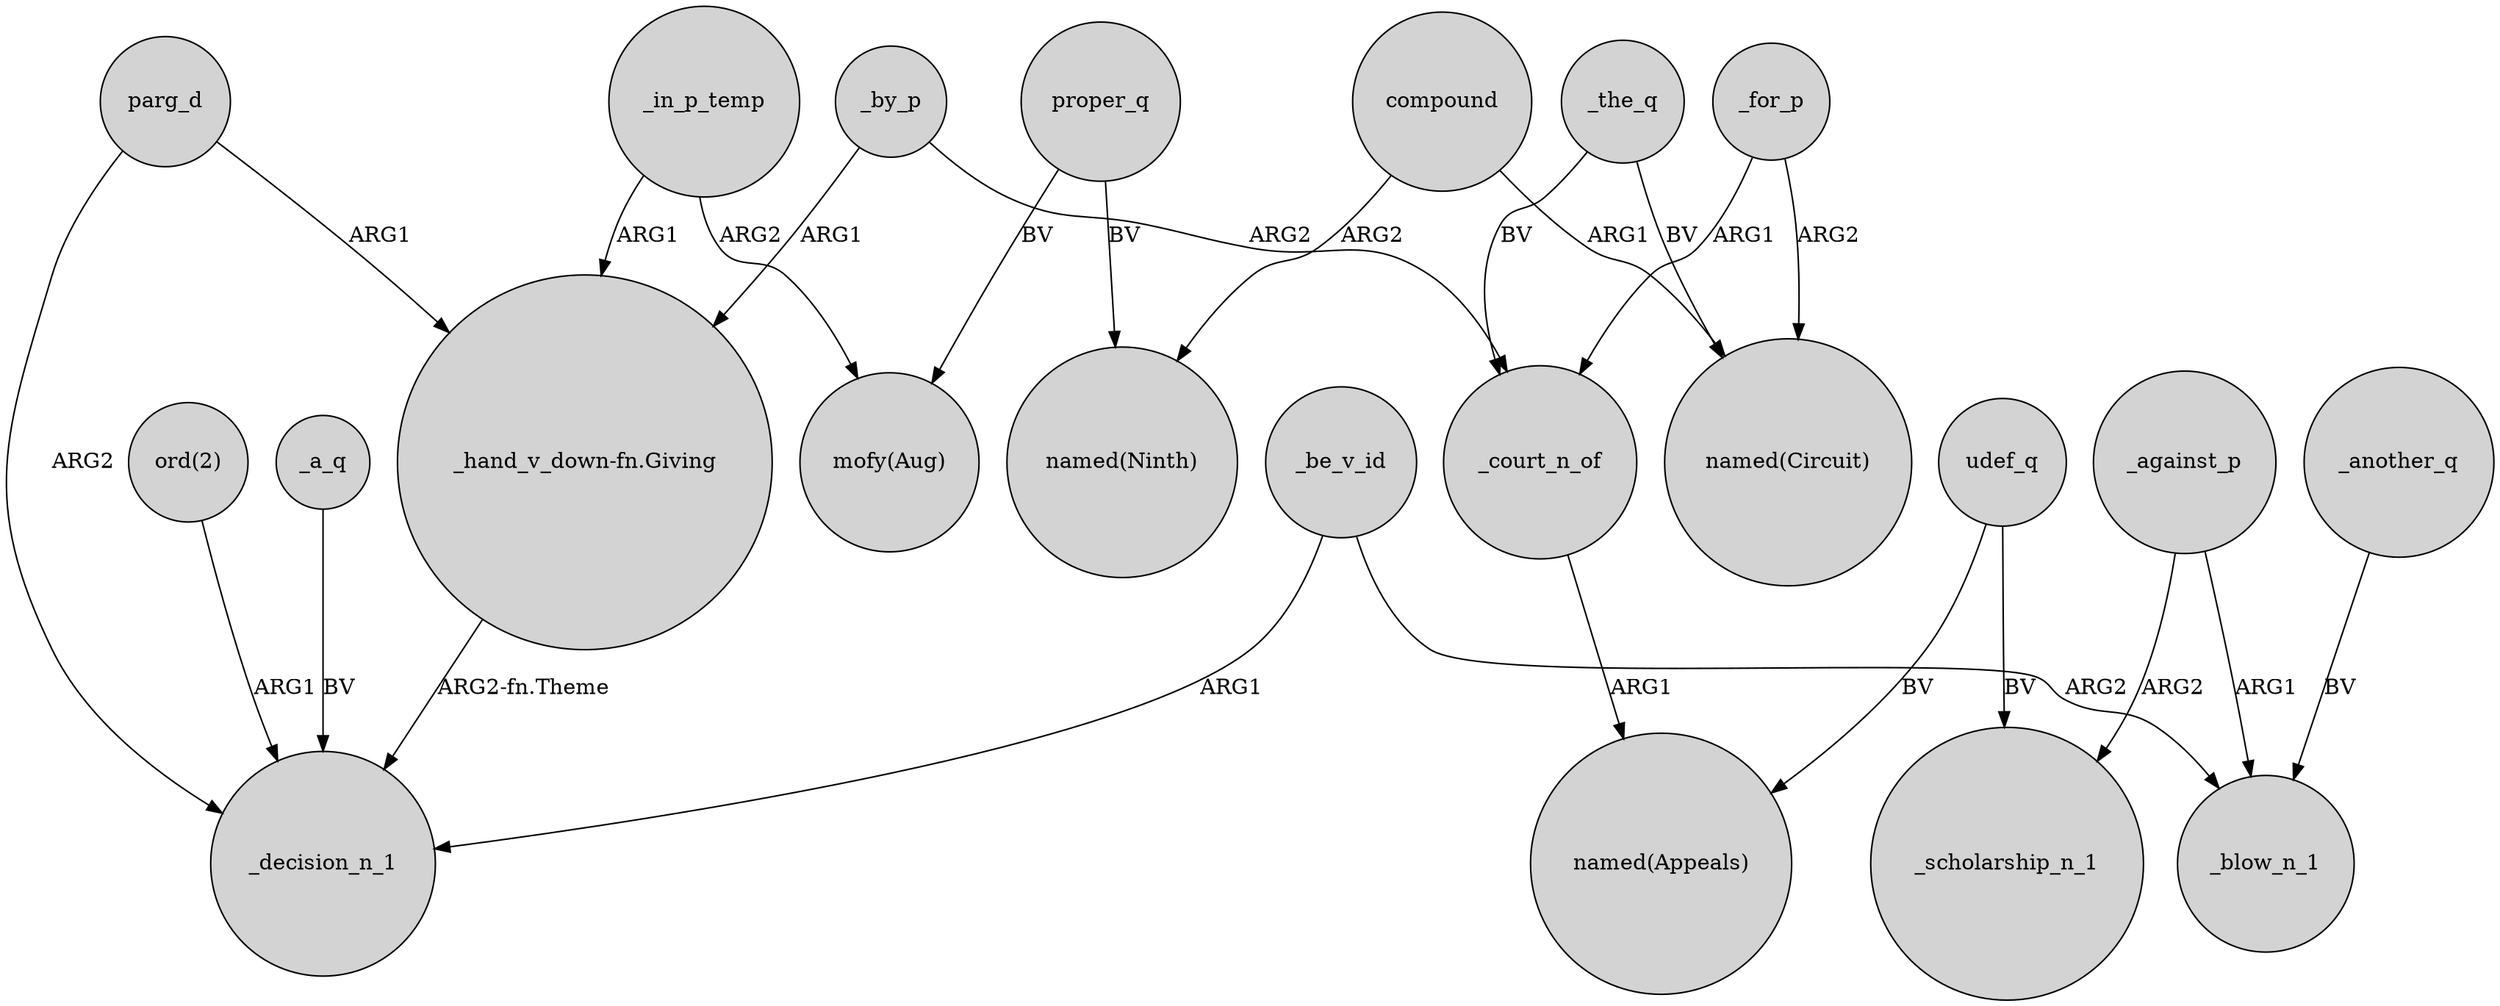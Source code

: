 digraph {
	node [shape=circle style=filled]
	"ord(2)" -> _decision_n_1 [label=ARG1]
	"_hand_v_down-fn.Giving" -> _decision_n_1 [label="ARG2-fn.Theme"]
	_in_p_temp -> "_hand_v_down-fn.Giving" [label=ARG1]
	parg_d -> "_hand_v_down-fn.Giving" [label=ARG1]
	parg_d -> _decision_n_1 [label=ARG2]
	_the_q -> _court_n_of [label=BV]
	_by_p -> "_hand_v_down-fn.Giving" [label=ARG1]
	compound -> "named(Circuit)" [label=ARG1]
	_another_q -> _blow_n_1 [label=BV]
	udef_q -> _scholarship_n_1 [label=BV]
	_the_q -> "named(Circuit)" [label=BV]
	_in_p_temp -> "mofy(Aug)" [label=ARG2]
	_be_v_id -> _decision_n_1 [label=ARG1]
	_for_p -> _court_n_of [label=ARG1]
	_for_p -> "named(Circuit)" [label=ARG2]
	_a_q -> _decision_n_1 [label=BV]
	proper_q -> "mofy(Aug)" [label=BV]
	_be_v_id -> _blow_n_1 [label=ARG2]
	_against_p -> _scholarship_n_1 [label=ARG2]
	_against_p -> _blow_n_1 [label=ARG1]
	_court_n_of -> "named(Appeals)" [label=ARG1]
	proper_q -> "named(Ninth)" [label=BV]
	udef_q -> "named(Appeals)" [label=BV]
	_by_p -> _court_n_of [label=ARG2]
	compound -> "named(Ninth)" [label=ARG2]
}
